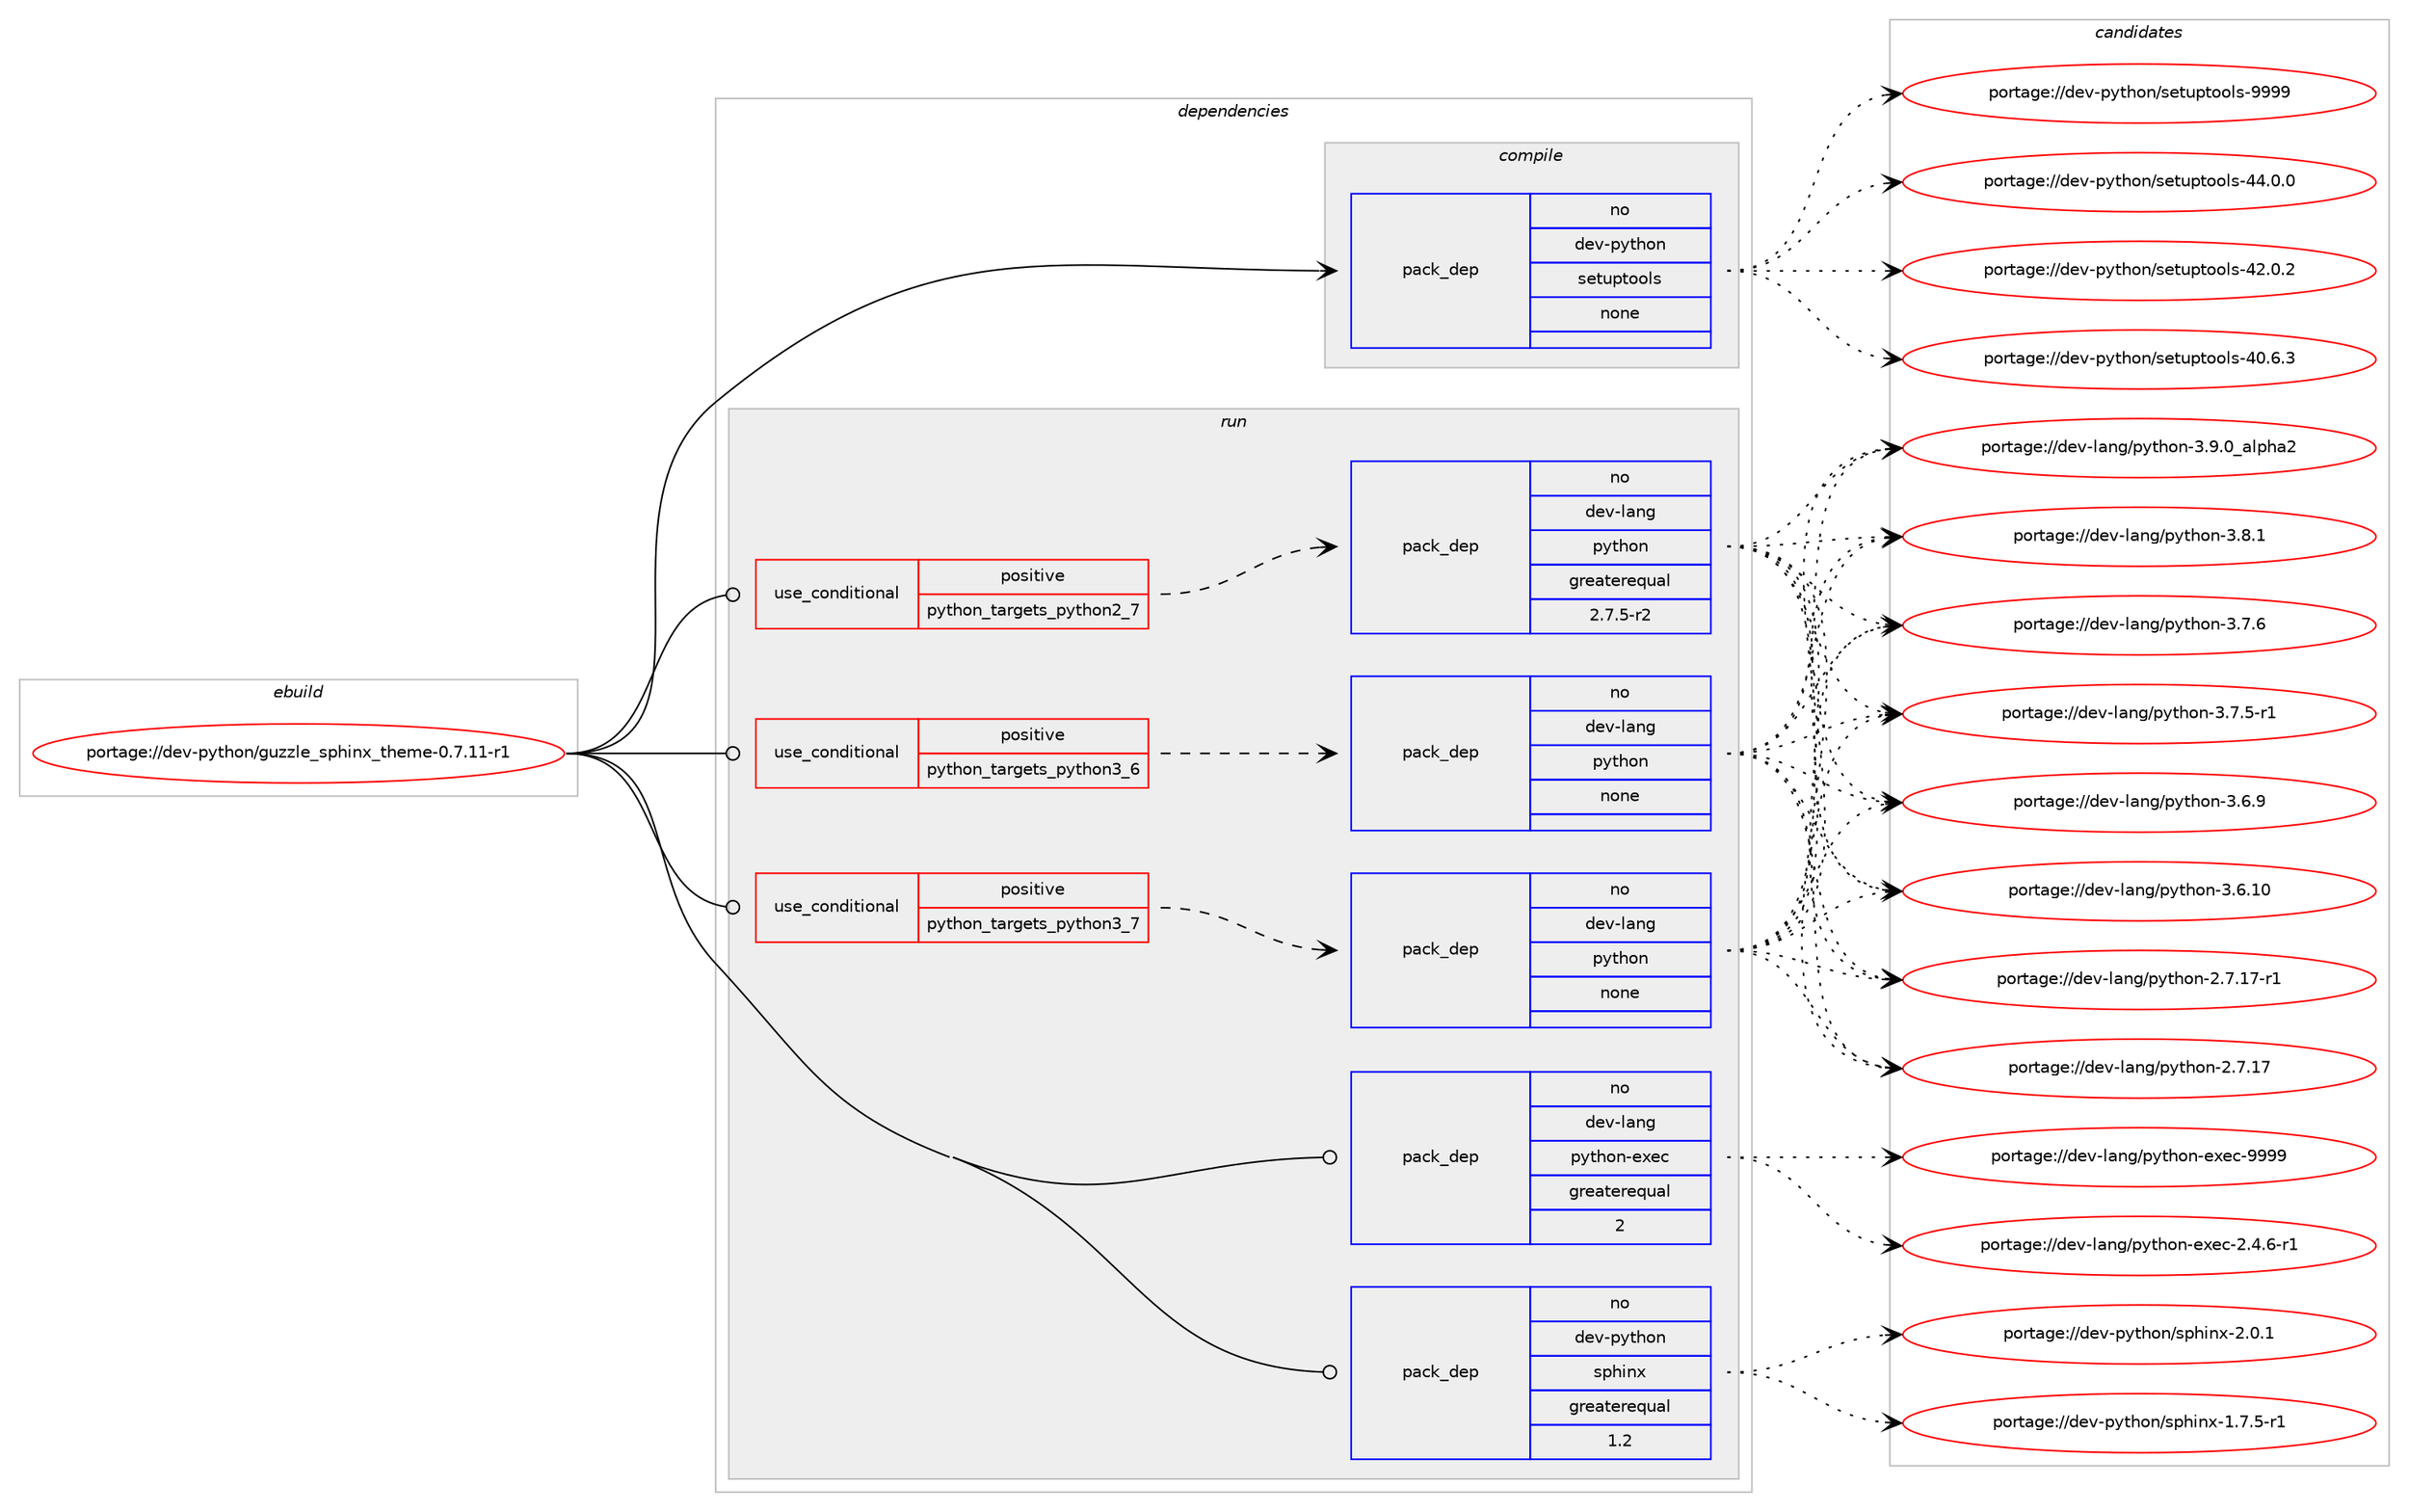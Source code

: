 digraph prolog {

# *************
# Graph options
# *************

newrank=true;
concentrate=true;
compound=true;
graph [rankdir=LR,fontname=Helvetica,fontsize=10,ranksep=1.5];#, ranksep=2.5, nodesep=0.2];
edge  [arrowhead=vee];
node  [fontname=Helvetica,fontsize=10];

# **********
# The ebuild
# **********

subgraph cluster_leftcol {
color=gray;
label=<<i>ebuild</i>>;
id [label="portage://dev-python/guzzle_sphinx_theme-0.7.11-r1", color=red, width=4, href="../dev-python/guzzle_sphinx_theme-0.7.11-r1.svg"];
}

# ****************
# The dependencies
# ****************

subgraph cluster_midcol {
color=gray;
label=<<i>dependencies</i>>;
subgraph cluster_compile {
fillcolor="#eeeeee";
style=filled;
label=<<i>compile</i>>;
subgraph pack337317 {
dependency457309 [label=<<TABLE BORDER="0" CELLBORDER="1" CELLSPACING="0" CELLPADDING="4" WIDTH="220"><TR><TD ROWSPAN="6" CELLPADDING="30">pack_dep</TD></TR><TR><TD WIDTH="110">no</TD></TR><TR><TD>dev-python</TD></TR><TR><TD>setuptools</TD></TR><TR><TD>none</TD></TR><TR><TD></TD></TR></TABLE>>, shape=none, color=blue];
}
id:e -> dependency457309:w [weight=20,style="solid",arrowhead="vee"];
}
subgraph cluster_compileandrun {
fillcolor="#eeeeee";
style=filled;
label=<<i>compile and run</i>>;
}
subgraph cluster_run {
fillcolor="#eeeeee";
style=filled;
label=<<i>run</i>>;
subgraph cond115009 {
dependency457310 [label=<<TABLE BORDER="0" CELLBORDER="1" CELLSPACING="0" CELLPADDING="4"><TR><TD ROWSPAN="3" CELLPADDING="10">use_conditional</TD></TR><TR><TD>positive</TD></TR><TR><TD>python_targets_python2_7</TD></TR></TABLE>>, shape=none, color=red];
subgraph pack337318 {
dependency457311 [label=<<TABLE BORDER="0" CELLBORDER="1" CELLSPACING="0" CELLPADDING="4" WIDTH="220"><TR><TD ROWSPAN="6" CELLPADDING="30">pack_dep</TD></TR><TR><TD WIDTH="110">no</TD></TR><TR><TD>dev-lang</TD></TR><TR><TD>python</TD></TR><TR><TD>greaterequal</TD></TR><TR><TD>2.7.5-r2</TD></TR></TABLE>>, shape=none, color=blue];
}
dependency457310:e -> dependency457311:w [weight=20,style="dashed",arrowhead="vee"];
}
id:e -> dependency457310:w [weight=20,style="solid",arrowhead="odot"];
subgraph cond115010 {
dependency457312 [label=<<TABLE BORDER="0" CELLBORDER="1" CELLSPACING="0" CELLPADDING="4"><TR><TD ROWSPAN="3" CELLPADDING="10">use_conditional</TD></TR><TR><TD>positive</TD></TR><TR><TD>python_targets_python3_6</TD></TR></TABLE>>, shape=none, color=red];
subgraph pack337319 {
dependency457313 [label=<<TABLE BORDER="0" CELLBORDER="1" CELLSPACING="0" CELLPADDING="4" WIDTH="220"><TR><TD ROWSPAN="6" CELLPADDING="30">pack_dep</TD></TR><TR><TD WIDTH="110">no</TD></TR><TR><TD>dev-lang</TD></TR><TR><TD>python</TD></TR><TR><TD>none</TD></TR><TR><TD></TD></TR></TABLE>>, shape=none, color=blue];
}
dependency457312:e -> dependency457313:w [weight=20,style="dashed",arrowhead="vee"];
}
id:e -> dependency457312:w [weight=20,style="solid",arrowhead="odot"];
subgraph cond115011 {
dependency457314 [label=<<TABLE BORDER="0" CELLBORDER="1" CELLSPACING="0" CELLPADDING="4"><TR><TD ROWSPAN="3" CELLPADDING="10">use_conditional</TD></TR><TR><TD>positive</TD></TR><TR><TD>python_targets_python3_7</TD></TR></TABLE>>, shape=none, color=red];
subgraph pack337320 {
dependency457315 [label=<<TABLE BORDER="0" CELLBORDER="1" CELLSPACING="0" CELLPADDING="4" WIDTH="220"><TR><TD ROWSPAN="6" CELLPADDING="30">pack_dep</TD></TR><TR><TD WIDTH="110">no</TD></TR><TR><TD>dev-lang</TD></TR><TR><TD>python</TD></TR><TR><TD>none</TD></TR><TR><TD></TD></TR></TABLE>>, shape=none, color=blue];
}
dependency457314:e -> dependency457315:w [weight=20,style="dashed",arrowhead="vee"];
}
id:e -> dependency457314:w [weight=20,style="solid",arrowhead="odot"];
subgraph pack337321 {
dependency457316 [label=<<TABLE BORDER="0" CELLBORDER="1" CELLSPACING="0" CELLPADDING="4" WIDTH="220"><TR><TD ROWSPAN="6" CELLPADDING="30">pack_dep</TD></TR><TR><TD WIDTH="110">no</TD></TR><TR><TD>dev-lang</TD></TR><TR><TD>python-exec</TD></TR><TR><TD>greaterequal</TD></TR><TR><TD>2</TD></TR></TABLE>>, shape=none, color=blue];
}
id:e -> dependency457316:w [weight=20,style="solid",arrowhead="odot"];
subgraph pack337322 {
dependency457317 [label=<<TABLE BORDER="0" CELLBORDER="1" CELLSPACING="0" CELLPADDING="4" WIDTH="220"><TR><TD ROWSPAN="6" CELLPADDING="30">pack_dep</TD></TR><TR><TD WIDTH="110">no</TD></TR><TR><TD>dev-python</TD></TR><TR><TD>sphinx</TD></TR><TR><TD>greaterequal</TD></TR><TR><TD>1.2</TD></TR></TABLE>>, shape=none, color=blue];
}
id:e -> dependency457317:w [weight=20,style="solid",arrowhead="odot"];
}
}

# **************
# The candidates
# **************

subgraph cluster_choices {
rank=same;
color=gray;
label=<<i>candidates</i>>;

subgraph choice337317 {
color=black;
nodesep=1;
choice10010111845112121116104111110471151011161171121161111111081154557575757 [label="portage://dev-python/setuptools-9999", color=red, width=4,href="../dev-python/setuptools-9999.svg"];
choice100101118451121211161041111104711510111611711211611111110811545525246484648 [label="portage://dev-python/setuptools-44.0.0", color=red, width=4,href="../dev-python/setuptools-44.0.0.svg"];
choice100101118451121211161041111104711510111611711211611111110811545525046484650 [label="portage://dev-python/setuptools-42.0.2", color=red, width=4,href="../dev-python/setuptools-42.0.2.svg"];
choice100101118451121211161041111104711510111611711211611111110811545524846544651 [label="portage://dev-python/setuptools-40.6.3", color=red, width=4,href="../dev-python/setuptools-40.6.3.svg"];
dependency457309:e -> choice10010111845112121116104111110471151011161171121161111111081154557575757:w [style=dotted,weight="100"];
dependency457309:e -> choice100101118451121211161041111104711510111611711211611111110811545525246484648:w [style=dotted,weight="100"];
dependency457309:e -> choice100101118451121211161041111104711510111611711211611111110811545525046484650:w [style=dotted,weight="100"];
dependency457309:e -> choice100101118451121211161041111104711510111611711211611111110811545524846544651:w [style=dotted,weight="100"];
}
subgraph choice337318 {
color=black;
nodesep=1;
choice10010111845108971101034711212111610411111045514657464895971081121049750 [label="portage://dev-lang/python-3.9.0_alpha2", color=red, width=4,href="../dev-lang/python-3.9.0_alpha2.svg"];
choice100101118451089711010347112121116104111110455146564649 [label="portage://dev-lang/python-3.8.1", color=red, width=4,href="../dev-lang/python-3.8.1.svg"];
choice100101118451089711010347112121116104111110455146554654 [label="portage://dev-lang/python-3.7.6", color=red, width=4,href="../dev-lang/python-3.7.6.svg"];
choice1001011184510897110103471121211161041111104551465546534511449 [label="portage://dev-lang/python-3.7.5-r1", color=red, width=4,href="../dev-lang/python-3.7.5-r1.svg"];
choice100101118451089711010347112121116104111110455146544657 [label="portage://dev-lang/python-3.6.9", color=red, width=4,href="../dev-lang/python-3.6.9.svg"];
choice10010111845108971101034711212111610411111045514654464948 [label="portage://dev-lang/python-3.6.10", color=red, width=4,href="../dev-lang/python-3.6.10.svg"];
choice100101118451089711010347112121116104111110455046554649554511449 [label="portage://dev-lang/python-2.7.17-r1", color=red, width=4,href="../dev-lang/python-2.7.17-r1.svg"];
choice10010111845108971101034711212111610411111045504655464955 [label="portage://dev-lang/python-2.7.17", color=red, width=4,href="../dev-lang/python-2.7.17.svg"];
dependency457311:e -> choice10010111845108971101034711212111610411111045514657464895971081121049750:w [style=dotted,weight="100"];
dependency457311:e -> choice100101118451089711010347112121116104111110455146564649:w [style=dotted,weight="100"];
dependency457311:e -> choice100101118451089711010347112121116104111110455146554654:w [style=dotted,weight="100"];
dependency457311:e -> choice1001011184510897110103471121211161041111104551465546534511449:w [style=dotted,weight="100"];
dependency457311:e -> choice100101118451089711010347112121116104111110455146544657:w [style=dotted,weight="100"];
dependency457311:e -> choice10010111845108971101034711212111610411111045514654464948:w [style=dotted,weight="100"];
dependency457311:e -> choice100101118451089711010347112121116104111110455046554649554511449:w [style=dotted,weight="100"];
dependency457311:e -> choice10010111845108971101034711212111610411111045504655464955:w [style=dotted,weight="100"];
}
subgraph choice337319 {
color=black;
nodesep=1;
choice10010111845108971101034711212111610411111045514657464895971081121049750 [label="portage://dev-lang/python-3.9.0_alpha2", color=red, width=4,href="../dev-lang/python-3.9.0_alpha2.svg"];
choice100101118451089711010347112121116104111110455146564649 [label="portage://dev-lang/python-3.8.1", color=red, width=4,href="../dev-lang/python-3.8.1.svg"];
choice100101118451089711010347112121116104111110455146554654 [label="portage://dev-lang/python-3.7.6", color=red, width=4,href="../dev-lang/python-3.7.6.svg"];
choice1001011184510897110103471121211161041111104551465546534511449 [label="portage://dev-lang/python-3.7.5-r1", color=red, width=4,href="../dev-lang/python-3.7.5-r1.svg"];
choice100101118451089711010347112121116104111110455146544657 [label="portage://dev-lang/python-3.6.9", color=red, width=4,href="../dev-lang/python-3.6.9.svg"];
choice10010111845108971101034711212111610411111045514654464948 [label="portage://dev-lang/python-3.6.10", color=red, width=4,href="../dev-lang/python-3.6.10.svg"];
choice100101118451089711010347112121116104111110455046554649554511449 [label="portage://dev-lang/python-2.7.17-r1", color=red, width=4,href="../dev-lang/python-2.7.17-r1.svg"];
choice10010111845108971101034711212111610411111045504655464955 [label="portage://dev-lang/python-2.7.17", color=red, width=4,href="../dev-lang/python-2.7.17.svg"];
dependency457313:e -> choice10010111845108971101034711212111610411111045514657464895971081121049750:w [style=dotted,weight="100"];
dependency457313:e -> choice100101118451089711010347112121116104111110455146564649:w [style=dotted,weight="100"];
dependency457313:e -> choice100101118451089711010347112121116104111110455146554654:w [style=dotted,weight="100"];
dependency457313:e -> choice1001011184510897110103471121211161041111104551465546534511449:w [style=dotted,weight="100"];
dependency457313:e -> choice100101118451089711010347112121116104111110455146544657:w [style=dotted,weight="100"];
dependency457313:e -> choice10010111845108971101034711212111610411111045514654464948:w [style=dotted,weight="100"];
dependency457313:e -> choice100101118451089711010347112121116104111110455046554649554511449:w [style=dotted,weight="100"];
dependency457313:e -> choice10010111845108971101034711212111610411111045504655464955:w [style=dotted,weight="100"];
}
subgraph choice337320 {
color=black;
nodesep=1;
choice10010111845108971101034711212111610411111045514657464895971081121049750 [label="portage://dev-lang/python-3.9.0_alpha2", color=red, width=4,href="../dev-lang/python-3.9.0_alpha2.svg"];
choice100101118451089711010347112121116104111110455146564649 [label="portage://dev-lang/python-3.8.1", color=red, width=4,href="../dev-lang/python-3.8.1.svg"];
choice100101118451089711010347112121116104111110455146554654 [label="portage://dev-lang/python-3.7.6", color=red, width=4,href="../dev-lang/python-3.7.6.svg"];
choice1001011184510897110103471121211161041111104551465546534511449 [label="portage://dev-lang/python-3.7.5-r1", color=red, width=4,href="../dev-lang/python-3.7.5-r1.svg"];
choice100101118451089711010347112121116104111110455146544657 [label="portage://dev-lang/python-3.6.9", color=red, width=4,href="../dev-lang/python-3.6.9.svg"];
choice10010111845108971101034711212111610411111045514654464948 [label="portage://dev-lang/python-3.6.10", color=red, width=4,href="../dev-lang/python-3.6.10.svg"];
choice100101118451089711010347112121116104111110455046554649554511449 [label="portage://dev-lang/python-2.7.17-r1", color=red, width=4,href="../dev-lang/python-2.7.17-r1.svg"];
choice10010111845108971101034711212111610411111045504655464955 [label="portage://dev-lang/python-2.7.17", color=red, width=4,href="../dev-lang/python-2.7.17.svg"];
dependency457315:e -> choice10010111845108971101034711212111610411111045514657464895971081121049750:w [style=dotted,weight="100"];
dependency457315:e -> choice100101118451089711010347112121116104111110455146564649:w [style=dotted,weight="100"];
dependency457315:e -> choice100101118451089711010347112121116104111110455146554654:w [style=dotted,weight="100"];
dependency457315:e -> choice1001011184510897110103471121211161041111104551465546534511449:w [style=dotted,weight="100"];
dependency457315:e -> choice100101118451089711010347112121116104111110455146544657:w [style=dotted,weight="100"];
dependency457315:e -> choice10010111845108971101034711212111610411111045514654464948:w [style=dotted,weight="100"];
dependency457315:e -> choice100101118451089711010347112121116104111110455046554649554511449:w [style=dotted,weight="100"];
dependency457315:e -> choice10010111845108971101034711212111610411111045504655464955:w [style=dotted,weight="100"];
}
subgraph choice337321 {
color=black;
nodesep=1;
choice10010111845108971101034711212111610411111045101120101994557575757 [label="portage://dev-lang/python-exec-9999", color=red, width=4,href="../dev-lang/python-exec-9999.svg"];
choice10010111845108971101034711212111610411111045101120101994550465246544511449 [label="portage://dev-lang/python-exec-2.4.6-r1", color=red, width=4,href="../dev-lang/python-exec-2.4.6-r1.svg"];
dependency457316:e -> choice10010111845108971101034711212111610411111045101120101994557575757:w [style=dotted,weight="100"];
dependency457316:e -> choice10010111845108971101034711212111610411111045101120101994550465246544511449:w [style=dotted,weight="100"];
}
subgraph choice337322 {
color=black;
nodesep=1;
choice1001011184511212111610411111047115112104105110120455046484649 [label="portage://dev-python/sphinx-2.0.1", color=red, width=4,href="../dev-python/sphinx-2.0.1.svg"];
choice10010111845112121116104111110471151121041051101204549465546534511449 [label="portage://dev-python/sphinx-1.7.5-r1", color=red, width=4,href="../dev-python/sphinx-1.7.5-r1.svg"];
dependency457317:e -> choice1001011184511212111610411111047115112104105110120455046484649:w [style=dotted,weight="100"];
dependency457317:e -> choice10010111845112121116104111110471151121041051101204549465546534511449:w [style=dotted,weight="100"];
}
}

}
